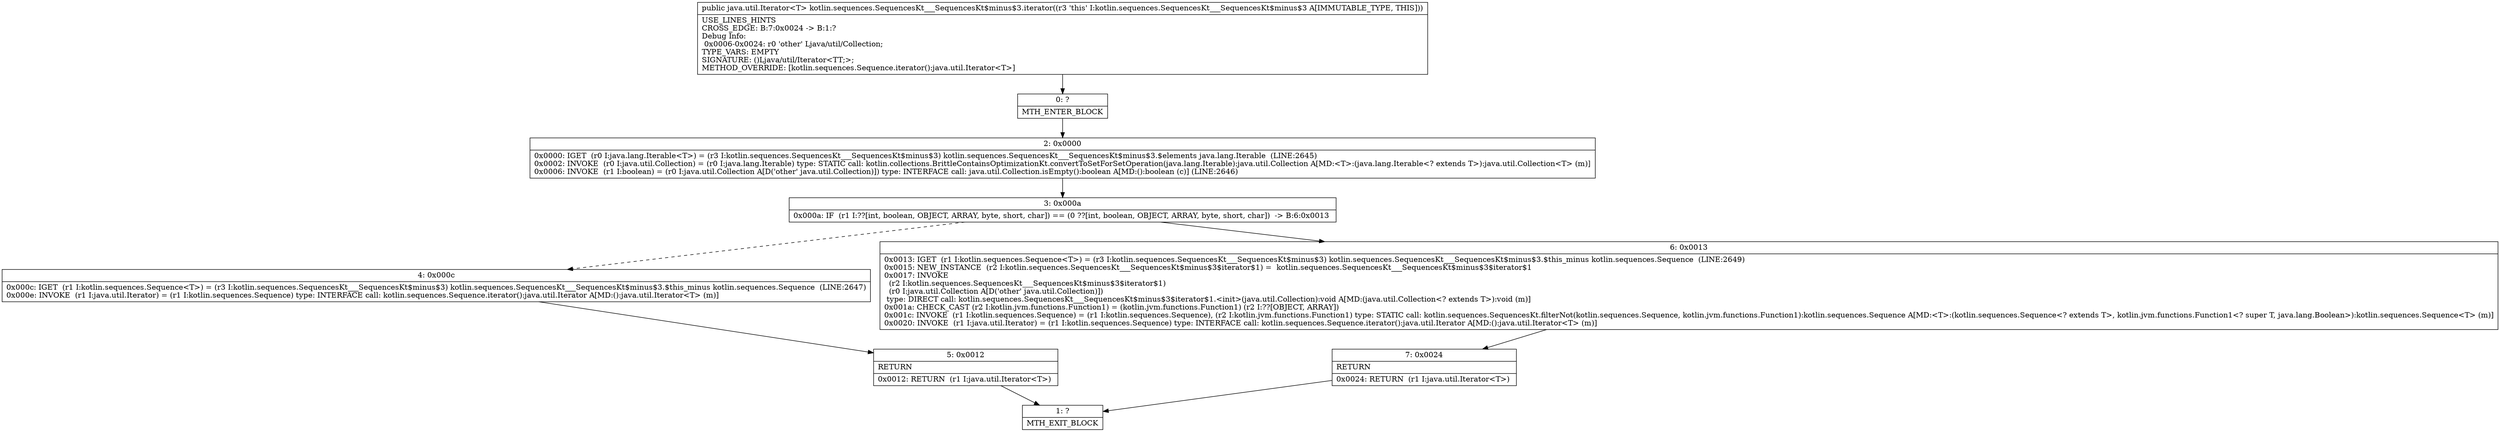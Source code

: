 digraph "CFG forkotlin.sequences.SequencesKt___SequencesKt$minus$3.iterator()Ljava\/util\/Iterator;" {
Node_0 [shape=record,label="{0\:\ ?|MTH_ENTER_BLOCK\l}"];
Node_2 [shape=record,label="{2\:\ 0x0000|0x0000: IGET  (r0 I:java.lang.Iterable\<T\>) = (r3 I:kotlin.sequences.SequencesKt___SequencesKt$minus$3) kotlin.sequences.SequencesKt___SequencesKt$minus$3.$elements java.lang.Iterable  (LINE:2645)\l0x0002: INVOKE  (r0 I:java.util.Collection) = (r0 I:java.lang.Iterable) type: STATIC call: kotlin.collections.BrittleContainsOptimizationKt.convertToSetForSetOperation(java.lang.Iterable):java.util.Collection A[MD:\<T\>:(java.lang.Iterable\<? extends T\>):java.util.Collection\<T\> (m)]\l0x0006: INVOKE  (r1 I:boolean) = (r0 I:java.util.Collection A[D('other' java.util.Collection)]) type: INTERFACE call: java.util.Collection.isEmpty():boolean A[MD:():boolean (c)] (LINE:2646)\l}"];
Node_3 [shape=record,label="{3\:\ 0x000a|0x000a: IF  (r1 I:??[int, boolean, OBJECT, ARRAY, byte, short, char]) == (0 ??[int, boolean, OBJECT, ARRAY, byte, short, char])  \-\> B:6:0x0013 \l}"];
Node_4 [shape=record,label="{4\:\ 0x000c|0x000c: IGET  (r1 I:kotlin.sequences.Sequence\<T\>) = (r3 I:kotlin.sequences.SequencesKt___SequencesKt$minus$3) kotlin.sequences.SequencesKt___SequencesKt$minus$3.$this_minus kotlin.sequences.Sequence  (LINE:2647)\l0x000e: INVOKE  (r1 I:java.util.Iterator) = (r1 I:kotlin.sequences.Sequence) type: INTERFACE call: kotlin.sequences.Sequence.iterator():java.util.Iterator A[MD:():java.util.Iterator\<T\> (m)]\l}"];
Node_5 [shape=record,label="{5\:\ 0x0012|RETURN\l|0x0012: RETURN  (r1 I:java.util.Iterator\<T\>) \l}"];
Node_1 [shape=record,label="{1\:\ ?|MTH_EXIT_BLOCK\l}"];
Node_6 [shape=record,label="{6\:\ 0x0013|0x0013: IGET  (r1 I:kotlin.sequences.Sequence\<T\>) = (r3 I:kotlin.sequences.SequencesKt___SequencesKt$minus$3) kotlin.sequences.SequencesKt___SequencesKt$minus$3.$this_minus kotlin.sequences.Sequence  (LINE:2649)\l0x0015: NEW_INSTANCE  (r2 I:kotlin.sequences.SequencesKt___SequencesKt$minus$3$iterator$1) =  kotlin.sequences.SequencesKt___SequencesKt$minus$3$iterator$1 \l0x0017: INVOKE  \l  (r2 I:kotlin.sequences.SequencesKt___SequencesKt$minus$3$iterator$1)\l  (r0 I:java.util.Collection A[D('other' java.util.Collection)])\l type: DIRECT call: kotlin.sequences.SequencesKt___SequencesKt$minus$3$iterator$1.\<init\>(java.util.Collection):void A[MD:(java.util.Collection\<? extends T\>):void (m)]\l0x001a: CHECK_CAST (r2 I:kotlin.jvm.functions.Function1) = (kotlin.jvm.functions.Function1) (r2 I:??[OBJECT, ARRAY]) \l0x001c: INVOKE  (r1 I:kotlin.sequences.Sequence) = (r1 I:kotlin.sequences.Sequence), (r2 I:kotlin.jvm.functions.Function1) type: STATIC call: kotlin.sequences.SequencesKt.filterNot(kotlin.sequences.Sequence, kotlin.jvm.functions.Function1):kotlin.sequences.Sequence A[MD:\<T\>:(kotlin.sequences.Sequence\<? extends T\>, kotlin.jvm.functions.Function1\<? super T, java.lang.Boolean\>):kotlin.sequences.Sequence\<T\> (m)]\l0x0020: INVOKE  (r1 I:java.util.Iterator) = (r1 I:kotlin.sequences.Sequence) type: INTERFACE call: kotlin.sequences.Sequence.iterator():java.util.Iterator A[MD:():java.util.Iterator\<T\> (m)]\l}"];
Node_7 [shape=record,label="{7\:\ 0x0024|RETURN\l|0x0024: RETURN  (r1 I:java.util.Iterator\<T\>) \l}"];
MethodNode[shape=record,label="{public java.util.Iterator\<T\> kotlin.sequences.SequencesKt___SequencesKt$minus$3.iterator((r3 'this' I:kotlin.sequences.SequencesKt___SequencesKt$minus$3 A[IMMUTABLE_TYPE, THIS]))  | USE_LINES_HINTS\lCROSS_EDGE: B:7:0x0024 \-\> B:1:?\lDebug Info:\l  0x0006\-0x0024: r0 'other' Ljava\/util\/Collection;\lTYPE_VARS: EMPTY\lSIGNATURE: ()Ljava\/util\/Iterator\<TT;\>;\lMETHOD_OVERRIDE: [kotlin.sequences.Sequence.iterator():java.util.Iterator\<T\>]\l}"];
MethodNode -> Node_0;Node_0 -> Node_2;
Node_2 -> Node_3;
Node_3 -> Node_4[style=dashed];
Node_3 -> Node_6;
Node_4 -> Node_5;
Node_5 -> Node_1;
Node_6 -> Node_7;
Node_7 -> Node_1;
}

